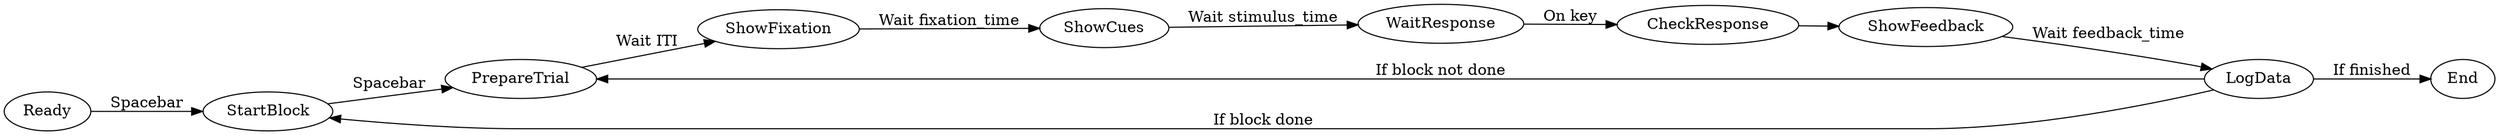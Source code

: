 digraph G {
        rankdir=LR;
        Ready -> StartBlock [label="Spacebar"];
        StartBlock -> PrepareTrial [label="Spacebar"];
        PrepareTrial -> ShowFixation [label="Wait ITI"];
        ShowFixation -> ShowCues [label="Wait fixation_time"];
        ShowCues -> WaitResponse [label="Wait stimulus_time"];
        WaitResponse -> CheckResponse [label="On key"];
        CheckResponse -> ShowFeedback;
        ShowFeedback -> LogData [label="Wait feedback_time"];
        LogData -> PrepareTrial [label="If block not done"];
        LogData -> StartBlock [label="If block done"];
        LogData -> End [label="If finished"];
}
